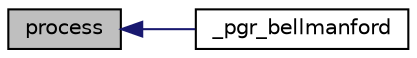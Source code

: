 digraph "process"
{
  edge [fontname="Helvetica",fontsize="10",labelfontname="Helvetica",labelfontsize="10"];
  node [fontname="Helvetica",fontsize="10",shape=record];
  rankdir="LR";
  Node78 [label="process",height=0.2,width=0.4,color="black", fillcolor="grey75", style="filled", fontcolor="black"];
  Node78 -> Node79 [dir="back",color="midnightblue",fontsize="10",style="solid",fontname="Helvetica"];
  Node79 [label="_pgr_bellmanford",height=0.2,width=0.4,color="black", fillcolor="white", style="filled",URL="$bellman__ford_8c.html#a1220048689d36a69d798f4a2e73530f7"];
}

